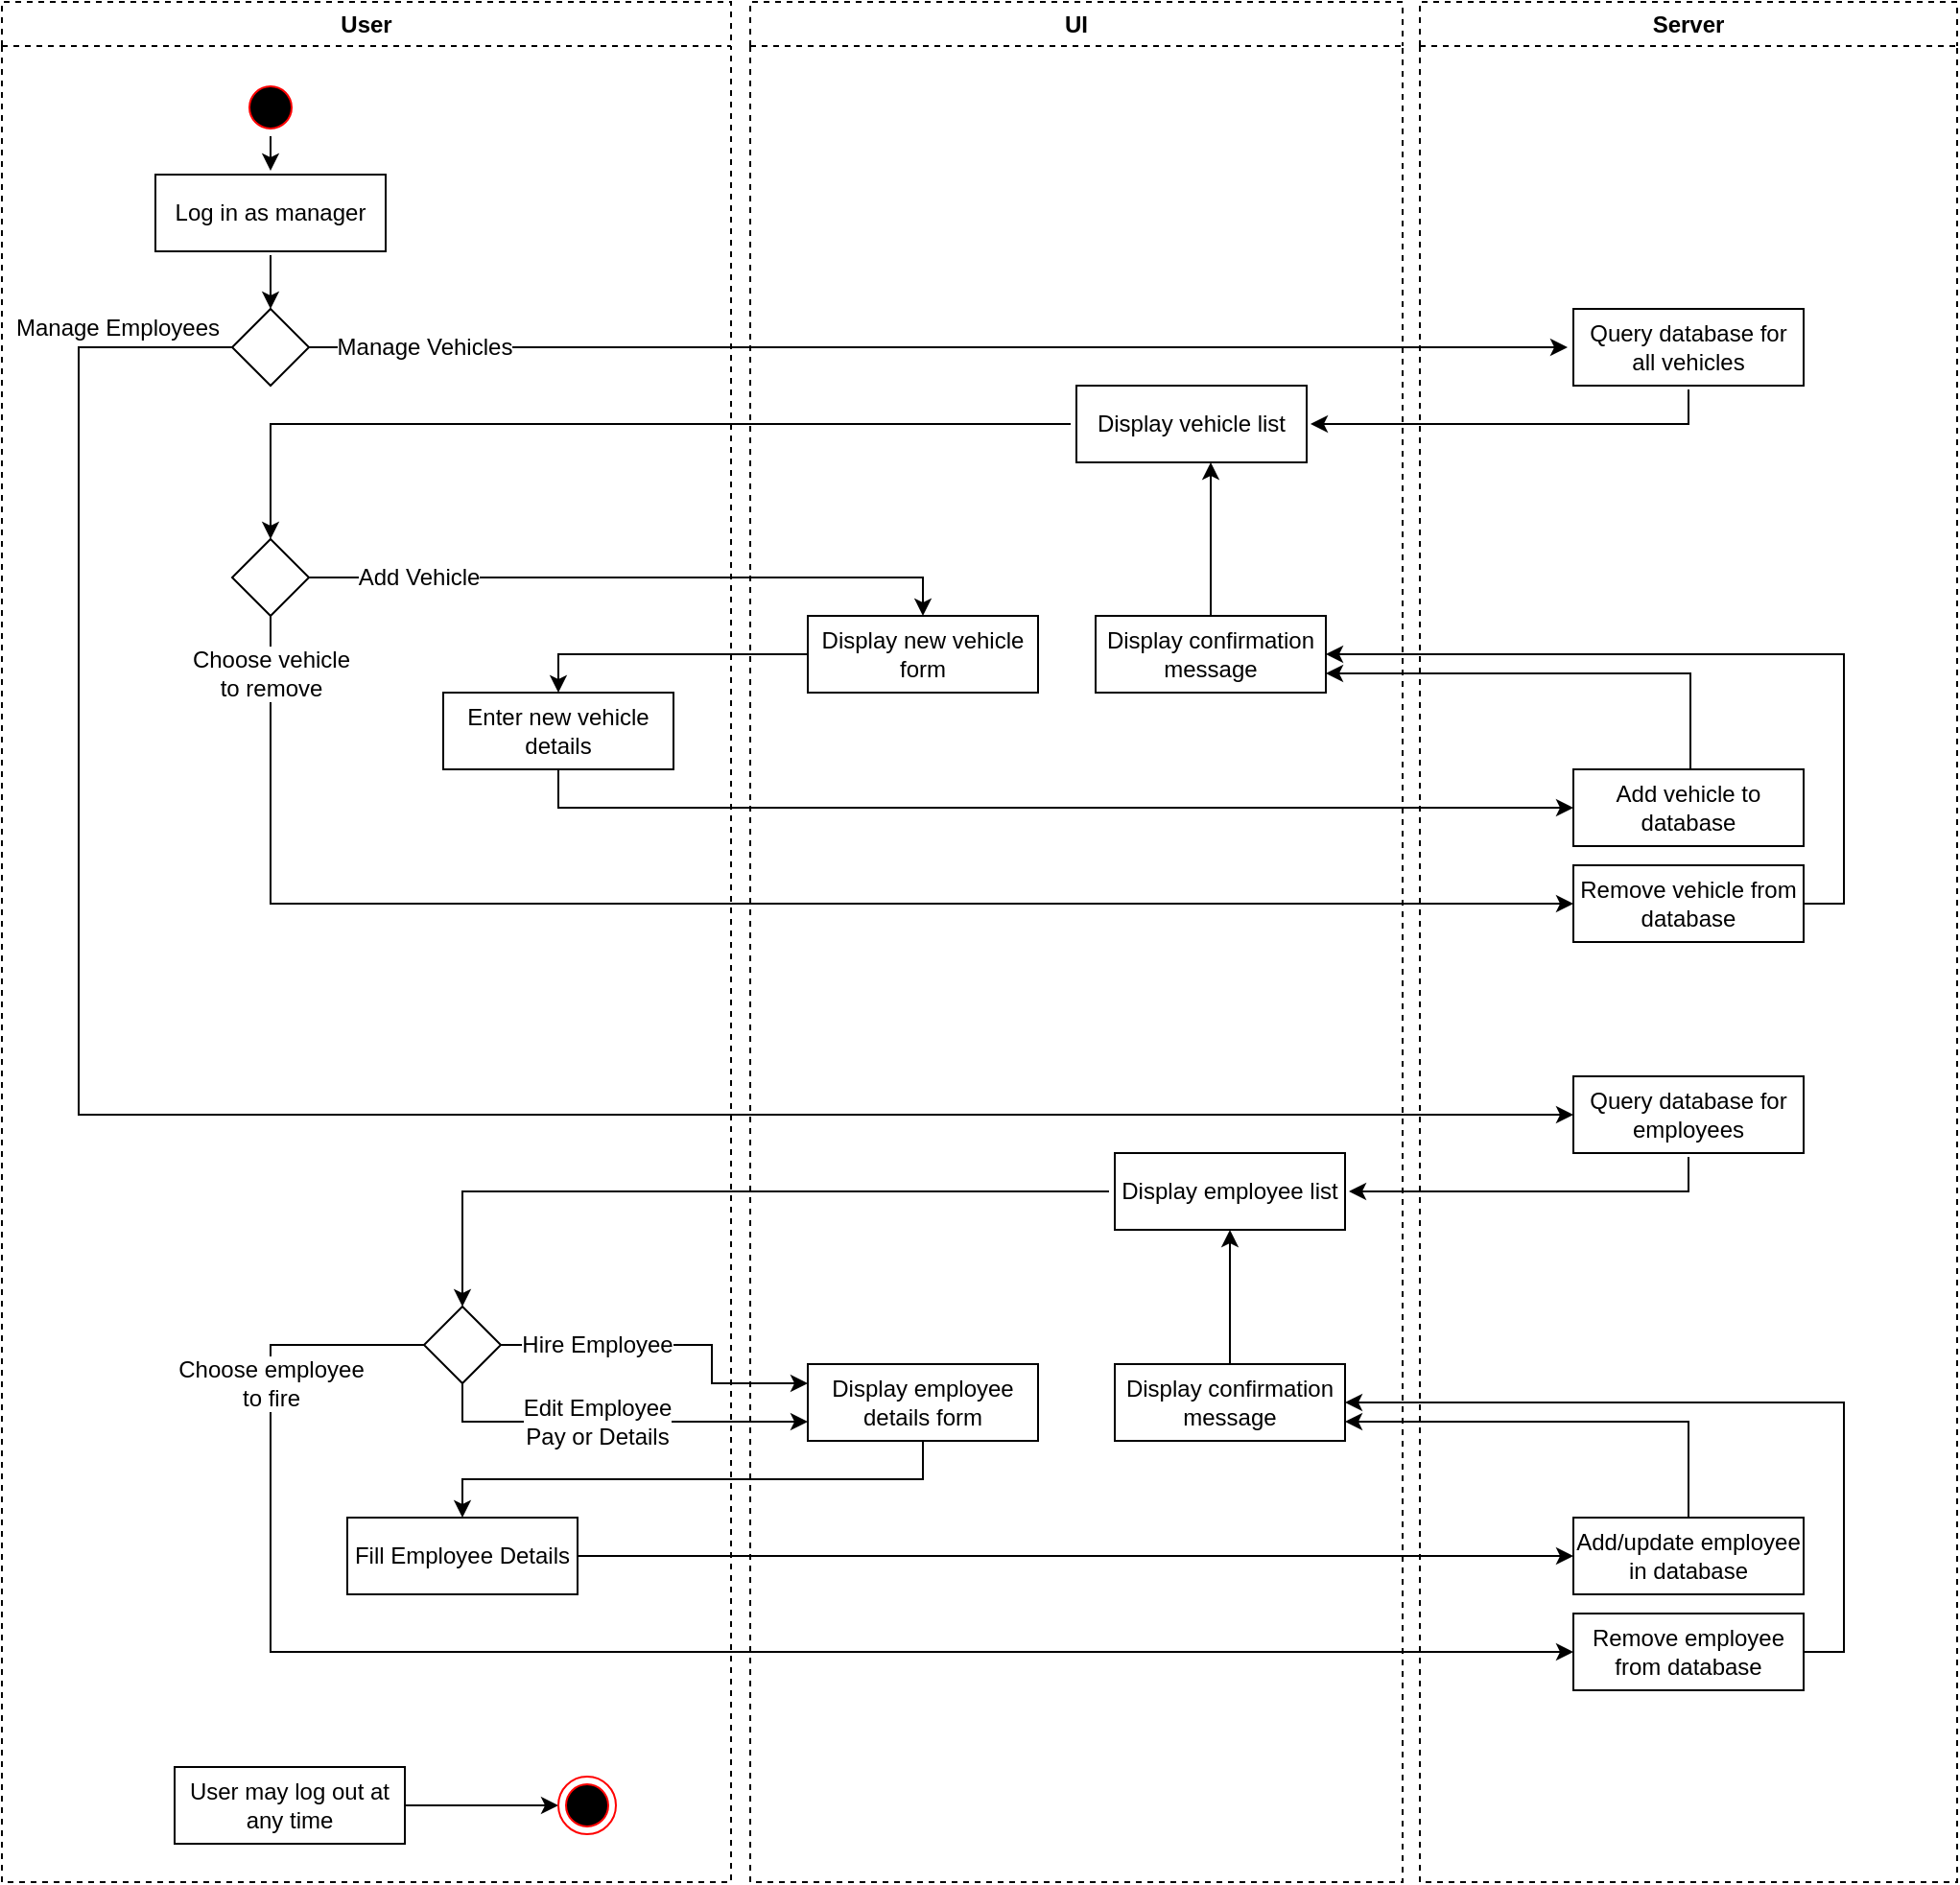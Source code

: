 <mxfile version="20.7.4" type="device"><diagram name="Page-1" id="e7e014a7-5840-1c2e-5031-d8a46d1fe8dd"><mxGraphModel dx="1395" dy="738" grid="1" gridSize="10" guides="1" tooltips="1" connect="1" arrows="1" fold="1" page="0" pageScale="1" pageWidth="1169" pageHeight="826" background="none" math="0" shadow="0"><root><mxCell id="0"/><mxCell id="1" parent="0"/><mxCell id="2" value="User" style="swimlane;whiteSpace=wrap;dashed=1;rounded=0;" parent="1" vertex="1"><mxGeometry x="60" y="120" width="380" height="980" as="geometry"/></mxCell><mxCell id="5bzQMp6kEuD0OZ4RyNbC-177" style="edgeStyle=orthogonalEdgeStyle;rounded=0;orthogonalLoop=1;jettySize=auto;html=1;exitX=0.5;exitY=1;exitDx=0;exitDy=0;entryX=0.5;entryY=0;entryDx=0;entryDy=-2;entryPerimeter=0;fontSize=12;" edge="1" parent="2" source="5bzQMp6kEuD0OZ4RyNbC-175" target="5bzQMp6kEuD0OZ4RyNbC-176"><mxGeometry relative="1" as="geometry"/></mxCell><mxCell id="5bzQMp6kEuD0OZ4RyNbC-175" value="" style="ellipse;shape=startState;fillColor=#000000;strokeColor=#ff0000;fontSize=12;" vertex="1" parent="2"><mxGeometry x="125" y="40" width="30" height="30" as="geometry"/></mxCell><mxCell id="5bzQMp6kEuD0OZ4RyNbC-185" style="edgeStyle=orthogonalEdgeStyle;rounded=0;orthogonalLoop=1;jettySize=auto;html=1;exitX=0.5;exitY=1;exitDx=0;exitDy=2;exitPerimeter=0;entryX=0.5;entryY=0;entryDx=0;entryDy=0;entryPerimeter=0;fontSize=12;" edge="1" parent="2" source="5bzQMp6kEuD0OZ4RyNbC-176" target="5bzQMp6kEuD0OZ4RyNbC-178"><mxGeometry relative="1" as="geometry"/></mxCell><mxCell id="5bzQMp6kEuD0OZ4RyNbC-176" value="Log in as manager" style="points=[[0,0.5,0,-3,0],[0.5,0,0,0,-2],[0.5,1,0,0,2],[1,0.5,0,2,0]];whiteSpace=wrap;fontSize=12;" vertex="1" parent="2"><mxGeometry x="80" y="90" width="120" height="40" as="geometry"/></mxCell><mxCell id="5bzQMp6kEuD0OZ4RyNbC-178" value="" style="rhombus;whiteSpace=wrap;html=1;points=[[0,0.5,0,0,0],[0.5,0,0,0,0],[0.5,1,0,0,0],[1,0.5,0,0,0]];fontSize=12;" vertex="1" parent="2"><mxGeometry x="120" y="160" width="40" height="40" as="geometry"/></mxCell><mxCell id="5bzQMp6kEuD0OZ4RyNbC-184" value="" style="rhombus;whiteSpace=wrap;html=1;points=[[0,0.5,0,0,0],[0.5,0,0,0,0],[0.5,1,0,0,0],[1,0.5,0,0,0]];fontSize=12;" vertex="1" parent="2"><mxGeometry x="120" y="280" width="40" height="40" as="geometry"/></mxCell><mxCell id="5bzQMp6kEuD0OZ4RyNbC-192" value="Enter new vehicle details" style="points=[[0,0.5,0,-3,0],[0.5,0,0,0,-2],[0.5,1,0,0,2],[1,0.5,0,2,0]];whiteSpace=wrap;fontSize=12;" vertex="1" parent="2"><mxGeometry x="230" y="360" width="120" height="40" as="geometry"/></mxCell><mxCell id="5bzQMp6kEuD0OZ4RyNbC-208" value="" style="rhombus;whiteSpace=wrap;html=1;points=[[0,0.5,0,0,0],[0.5,0,0,0,0],[0.5,1,0,0,0],[1,0.5,0,0,0]];fontSize=12;" vertex="1" parent="2"><mxGeometry x="220" y="680" width="40" height="40" as="geometry"/></mxCell><mxCell id="5bzQMp6kEuD0OZ4RyNbC-216" value="Fill Employee Details" style="points=[[0,0.5,0,-3,0],[0.5,0,0,0,-2],[0.5,1,0,0,2],[1,0.5,0,2,0]];whiteSpace=wrap;fontSize=12;" vertex="1" parent="2"><mxGeometry x="180" y="790" width="120" height="40" as="geometry"/></mxCell><mxCell id="5bzQMp6kEuD0OZ4RyNbC-229" style="edgeStyle=orthogonalEdgeStyle;rounded=0;orthogonalLoop=1;jettySize=auto;html=1;fontSize=12;" edge="1" parent="2" source="5bzQMp6kEuD0OZ4RyNbC-227" target="5bzQMp6kEuD0OZ4RyNbC-228"><mxGeometry relative="1" as="geometry"/></mxCell><mxCell id="5bzQMp6kEuD0OZ4RyNbC-227" value="User may log out at any time" style="points=[[0,0.5,0,-3,0],[0.5,0,0,0,-2],[0.5,1,0,0,2],[1,0.5,0,2,0]];whiteSpace=wrap;fontSize=12;" vertex="1" parent="2"><mxGeometry x="90" y="920" width="120" height="40" as="geometry"/></mxCell><mxCell id="5bzQMp6kEuD0OZ4RyNbC-228" value="" style="ellipse;html=1;shape=endState;fillColor=#000000;strokeColor=#ff0000;fontSize=10;" vertex="1" parent="2"><mxGeometry x="290" y="925" width="30" height="30" as="geometry"/></mxCell><mxCell id="5bzQMp6kEuD0OZ4RyNbC-48" value="UI" style="swimlane;whiteSpace=wrap;dashed=1;rounded=0;" vertex="1" parent="1"><mxGeometry x="450" y="120" width="340" height="980" as="geometry"/></mxCell><mxCell id="5bzQMp6kEuD0OZ4RyNbC-180" value="Display vehicle list" style="points=[[0,0.5,0,-3,0],[0.5,0,0,0,-2],[0.5,1,0,0,2],[1,0.5,0,2,0]];whiteSpace=wrap;fontSize=12;" vertex="1" parent="5bzQMp6kEuD0OZ4RyNbC-48"><mxGeometry x="170" y="200" width="120" height="40" as="geometry"/></mxCell><mxCell id="5bzQMp6kEuD0OZ4RyNbC-187" value="Display new vehicle form" style="points=[[0,0.5,0,-3,0],[0.5,0,0,0,-2],[0.5,1,0,0,2],[1,0.5,0,2,0]];whiteSpace=wrap;fontSize=12;" vertex="1" parent="5bzQMp6kEuD0OZ4RyNbC-48"><mxGeometry x="30" y="320" width="120" height="40" as="geometry"/></mxCell><mxCell id="5bzQMp6kEuD0OZ4RyNbC-199" style="edgeStyle=orthogonalEdgeStyle;rounded=0;orthogonalLoop=1;jettySize=auto;html=1;fontSize=12;" edge="1" parent="5bzQMp6kEuD0OZ4RyNbC-48" source="5bzQMp6kEuD0OZ4RyNbC-198" target="5bzQMp6kEuD0OZ4RyNbC-180"><mxGeometry relative="1" as="geometry"><Array as="points"><mxPoint x="220" y="340"/></Array></mxGeometry></mxCell><mxCell id="5bzQMp6kEuD0OZ4RyNbC-198" value="Display confirmation message" style="points=[[0,0.5,0,-3,0],[0.5,0,0,0,-2],[0.5,1,0,0,2],[1,0.5,0,2,0]];whiteSpace=wrap;fontSize=12;" vertex="1" parent="5bzQMp6kEuD0OZ4RyNbC-48"><mxGeometry x="180" y="320" width="120" height="40" as="geometry"/></mxCell><mxCell id="5bzQMp6kEuD0OZ4RyNbC-205" value="Display employee list" style="points=[[0,0.5,0,-3,0],[0.5,0,0,0,-2],[0.5,1,0,0,2],[1,0.5,0,2,0]];whiteSpace=wrap;fontSize=12;" vertex="1" parent="5bzQMp6kEuD0OZ4RyNbC-48"><mxGeometry x="190" y="600" width="120" height="40" as="geometry"/></mxCell><mxCell id="5bzQMp6kEuD0OZ4RyNbC-211" value="Display employee details form" style="points=[[0,0.5,0,-3,0],[0.5,0,0,0,-2],[0.5,1,0,0,2],[1,0.5,0,2,0]];whiteSpace=wrap;fontSize=12;" vertex="1" parent="5bzQMp6kEuD0OZ4RyNbC-48"><mxGeometry x="30" y="710" width="120" height="40" as="geometry"/></mxCell><mxCell id="5bzQMp6kEuD0OZ4RyNbC-223" style="edgeStyle=orthogonalEdgeStyle;rounded=0;orthogonalLoop=1;jettySize=auto;html=1;fontSize=12;" edge="1" parent="5bzQMp6kEuD0OZ4RyNbC-48" source="5bzQMp6kEuD0OZ4RyNbC-222" target="5bzQMp6kEuD0OZ4RyNbC-205"><mxGeometry relative="1" as="geometry"/></mxCell><mxCell id="5bzQMp6kEuD0OZ4RyNbC-222" value="Display confirmation message" style="points=[[0,0.5,0,-3,0],[0.5,0,0,0,-2],[0.5,1,0,0,2],[1,0.5,0,2,0]];whiteSpace=wrap;fontSize=12;" vertex="1" parent="5bzQMp6kEuD0OZ4RyNbC-48"><mxGeometry x="190" y="710" width="120" height="40" as="geometry"/></mxCell><mxCell id="5bzQMp6kEuD0OZ4RyNbC-64" value="Server" style="swimlane;whiteSpace=wrap;dashed=1;rounded=0;" vertex="1" parent="1"><mxGeometry x="799" y="120" width="280" height="980" as="geometry"><mxRectangle x="970" y="120" width="80" height="30" as="alternateBounds"/></mxGeometry></mxCell><mxCell id="5bzQMp6kEuD0OZ4RyNbC-179" value="Query database for all vehicles" style="points=[[0,0.5,0,-3,0],[0.5,0,0,0,-2],[0.5,1,0,0,2],[1,0.5,0,2,0]];whiteSpace=wrap;fontSize=12;" vertex="1" parent="5bzQMp6kEuD0OZ4RyNbC-64"><mxGeometry x="80" y="160" width="120" height="40" as="geometry"/></mxCell><mxCell id="5bzQMp6kEuD0OZ4RyNbC-189" value="Add vehicle to database" style="points=[[0,0.5,0,-3,0],[0.5,0,0,0,-2],[0.5,1,0,0,2],[1,0.5,0,2,0]];whiteSpace=wrap;fontSize=12;" vertex="1" parent="5bzQMp6kEuD0OZ4RyNbC-64"><mxGeometry x="80" y="400" width="120" height="40" as="geometry"/></mxCell><mxCell id="5bzQMp6kEuD0OZ4RyNbC-196" value="Remove vehicle from database" style="points=[[0,0.5,0,-3,0],[0.5,0,0,0,-2],[0.5,1,0,0,2],[1,0.5,0,2,0]];whiteSpace=wrap;fontSize=12;" vertex="1" parent="5bzQMp6kEuD0OZ4RyNbC-64"><mxGeometry x="80" y="450" width="120" height="40" as="geometry"/></mxCell><mxCell id="5bzQMp6kEuD0OZ4RyNbC-204" value="Query database for employees" style="points=[[0,0.5,0,-3,0],[0.5,0,0,0,-2],[0.5,1,0,0,2],[1,0.5,0,2,0]];whiteSpace=wrap;fontSize=12;" vertex="1" parent="5bzQMp6kEuD0OZ4RyNbC-64"><mxGeometry x="80" y="560" width="120" height="40" as="geometry"/></mxCell><mxCell id="5bzQMp6kEuD0OZ4RyNbC-210" value="Add/update employee in database" style="points=[[0,0.5,0,-3,0],[0.5,0,0,0,-2],[0.5,1,0,0,2],[1,0.5,0,2,0]];whiteSpace=wrap;fontSize=12;" vertex="1" parent="5bzQMp6kEuD0OZ4RyNbC-64"><mxGeometry x="80" y="790" width="120" height="40" as="geometry"/></mxCell><mxCell id="5bzQMp6kEuD0OZ4RyNbC-219" value="Remove employee from database" style="points=[[0,0.5,0,-3,0],[0.5,0,0,0,-2],[0.5,1,0,0,2],[1,0.5,0,2,0]];whiteSpace=wrap;fontSize=12;" vertex="1" parent="5bzQMp6kEuD0OZ4RyNbC-64"><mxGeometry x="80" y="840" width="120" height="40" as="geometry"/></mxCell><mxCell id="5bzQMp6kEuD0OZ4RyNbC-181" value="Manage Vehicles" style="edgeStyle=orthogonalEdgeStyle;rounded=0;orthogonalLoop=1;jettySize=auto;html=1;exitX=1;exitY=0.5;exitDx=0;exitDy=0;exitPerimeter=0;entryX=0;entryY=0.5;entryDx=-3;entryDy=0;entryPerimeter=0;fontSize=12;" edge="1" parent="1" source="5bzQMp6kEuD0OZ4RyNbC-178" target="5bzQMp6kEuD0OZ4RyNbC-179"><mxGeometry x="-0.817" relative="1" as="geometry"><mxPoint as="offset"/></mxGeometry></mxCell><mxCell id="5bzQMp6kEuD0OZ4RyNbC-182" style="edgeStyle=orthogonalEdgeStyle;rounded=0;orthogonalLoop=1;jettySize=auto;html=1;exitX=0.5;exitY=1;exitDx=0;exitDy=2;exitPerimeter=0;entryX=1;entryY=0.5;entryDx=2;entryDy=0;entryPerimeter=0;fontSize=12;" edge="1" parent="1" source="5bzQMp6kEuD0OZ4RyNbC-179" target="5bzQMp6kEuD0OZ4RyNbC-180"><mxGeometry relative="1" as="geometry"><Array as="points"><mxPoint x="939" y="340"/></Array></mxGeometry></mxCell><mxCell id="5bzQMp6kEuD0OZ4RyNbC-186" style="edgeStyle=orthogonalEdgeStyle;rounded=0;orthogonalLoop=1;jettySize=auto;html=1;exitX=0;exitY=0.5;exitDx=-3;exitDy=0;exitPerimeter=0;entryX=0.5;entryY=0;entryDx=0;entryDy=0;entryPerimeter=0;fontSize=12;" edge="1" parent="1" source="5bzQMp6kEuD0OZ4RyNbC-180" target="5bzQMp6kEuD0OZ4RyNbC-184"><mxGeometry relative="1" as="geometry"/></mxCell><mxCell id="5bzQMp6kEuD0OZ4RyNbC-188" value="Add Vehicle" style="edgeStyle=orthogonalEdgeStyle;rounded=0;orthogonalLoop=1;jettySize=auto;html=1;fontSize=12;" edge="1" parent="1" source="5bzQMp6kEuD0OZ4RyNbC-184" target="5bzQMp6kEuD0OZ4RyNbC-187"><mxGeometry x="-0.667" relative="1" as="geometry"><Array as="points"><mxPoint x="290" y="420"/><mxPoint x="290" y="420"/></Array><mxPoint as="offset"/></mxGeometry></mxCell><mxCell id="5bzQMp6kEuD0OZ4RyNbC-194" style="edgeStyle=orthogonalEdgeStyle;rounded=0;orthogonalLoop=1;jettySize=auto;html=1;fontSize=12;" edge="1" parent="1" source="5bzQMp6kEuD0OZ4RyNbC-187" target="5bzQMp6kEuD0OZ4RyNbC-192"><mxGeometry relative="1" as="geometry"><Array as="points"><mxPoint x="500" y="460"/><mxPoint x="500" y="460"/></Array></mxGeometry></mxCell><mxCell id="5bzQMp6kEuD0OZ4RyNbC-195" style="edgeStyle=orthogonalEdgeStyle;rounded=0;orthogonalLoop=1;jettySize=auto;html=1;fontSize=12;" edge="1" parent="1" source="5bzQMp6kEuD0OZ4RyNbC-192" target="5bzQMp6kEuD0OZ4RyNbC-189"><mxGeometry relative="1" as="geometry"><Array as="points"><mxPoint x="350" y="540"/></Array></mxGeometry></mxCell><mxCell id="5bzQMp6kEuD0OZ4RyNbC-200" style="edgeStyle=orthogonalEdgeStyle;rounded=0;orthogonalLoop=1;jettySize=auto;html=1;fontSize=12;" edge="1" parent="1" source="5bzQMp6kEuD0OZ4RyNbC-196" target="5bzQMp6kEuD0OZ4RyNbC-198"><mxGeometry relative="1" as="geometry"><Array as="points"><mxPoint x="1020" y="590"/><mxPoint x="1020" y="460"/></Array></mxGeometry></mxCell><mxCell id="5bzQMp6kEuD0OZ4RyNbC-201" style="edgeStyle=orthogonalEdgeStyle;rounded=0;orthogonalLoop=1;jettySize=auto;html=1;fontSize=12;" edge="1" parent="1" source="5bzQMp6kEuD0OZ4RyNbC-189" target="5bzQMp6kEuD0OZ4RyNbC-198"><mxGeometry relative="1" as="geometry"><Array as="points"><mxPoint x="940" y="470"/></Array></mxGeometry></mxCell><mxCell id="5bzQMp6kEuD0OZ4RyNbC-203" value="Choose vehicle&lt;br&gt;to remove" style="edgeStyle=orthogonalEdgeStyle;rounded=0;orthogonalLoop=1;jettySize=auto;html=1;exitX=0.5;exitY=1;exitDx=0;exitDy=0;exitPerimeter=0;fontSize=12;" edge="1" parent="1" source="5bzQMp6kEuD0OZ4RyNbC-184" target="5bzQMp6kEuD0OZ4RyNbC-196"><mxGeometry x="-0.928" relative="1" as="geometry"><Array as="points"><mxPoint x="200" y="590"/></Array><mxPoint as="offset"/></mxGeometry></mxCell><mxCell id="5bzQMp6kEuD0OZ4RyNbC-206" value="Manage Employees" style="edgeStyle=orthogonalEdgeStyle;rounded=0;orthogonalLoop=1;jettySize=auto;html=1;exitX=0;exitY=0.5;exitDx=0;exitDy=0;exitPerimeter=0;fontSize=12;" edge="1" parent="1" source="5bzQMp6kEuD0OZ4RyNbC-178" target="5bzQMp6kEuD0OZ4RyNbC-204"><mxGeometry x="-0.905" y="-10" relative="1" as="geometry"><Array as="points"><mxPoint x="100" y="300"/><mxPoint x="100" y="700"/></Array><mxPoint as="offset"/></mxGeometry></mxCell><mxCell id="5bzQMp6kEuD0OZ4RyNbC-207" style="edgeStyle=orthogonalEdgeStyle;rounded=0;orthogonalLoop=1;jettySize=auto;html=1;exitX=0.5;exitY=1;exitDx=0;exitDy=2;exitPerimeter=0;entryX=1;entryY=0.5;entryDx=2;entryDy=0;entryPerimeter=0;fontSize=12;" edge="1" parent="1" source="5bzQMp6kEuD0OZ4RyNbC-204" target="5bzQMp6kEuD0OZ4RyNbC-205"><mxGeometry relative="1" as="geometry"><Array as="points"><mxPoint x="939" y="740"/></Array></mxGeometry></mxCell><mxCell id="5bzQMp6kEuD0OZ4RyNbC-209" style="edgeStyle=orthogonalEdgeStyle;rounded=0;orthogonalLoop=1;jettySize=auto;html=1;exitX=0;exitY=0.5;exitDx=-3;exitDy=0;exitPerimeter=0;entryX=0.5;entryY=0;entryDx=0;entryDy=0;entryPerimeter=0;fontSize=12;" edge="1" parent="1" source="5bzQMp6kEuD0OZ4RyNbC-205" target="5bzQMp6kEuD0OZ4RyNbC-208"><mxGeometry relative="1" as="geometry"/></mxCell><mxCell id="5bzQMp6kEuD0OZ4RyNbC-213" value="Hire Employee" style="edgeStyle=orthogonalEdgeStyle;rounded=0;orthogonalLoop=1;jettySize=auto;html=1;exitX=1;exitY=0.5;exitDx=0;exitDy=0;exitPerimeter=0;fontSize=12;" edge="1" parent="1" source="5bzQMp6kEuD0OZ4RyNbC-208" target="5bzQMp6kEuD0OZ4RyNbC-211"><mxGeometry x="-0.444" relative="1" as="geometry"><Array as="points"><mxPoint x="430" y="820"/><mxPoint x="430" y="840"/></Array><mxPoint as="offset"/></mxGeometry></mxCell><mxCell id="5bzQMp6kEuD0OZ4RyNbC-214" value="Edit Employee&lt;br style=&quot;font-size: 12px;&quot;&gt;Pay or Details" style="edgeStyle=orthogonalEdgeStyle;rounded=0;orthogonalLoop=1;jettySize=auto;html=1;exitX=0.5;exitY=1;exitDx=0;exitDy=0;exitPerimeter=0;fontSize=12;" edge="1" parent="1" source="5bzQMp6kEuD0OZ4RyNbC-208" target="5bzQMp6kEuD0OZ4RyNbC-211"><mxGeometry x="-0.1" relative="1" as="geometry"><Array as="points"><mxPoint x="300" y="860"/></Array><mxPoint as="offset"/></mxGeometry></mxCell><mxCell id="5bzQMp6kEuD0OZ4RyNbC-217" style="edgeStyle=orthogonalEdgeStyle;rounded=0;orthogonalLoop=1;jettySize=auto;html=1;fontSize=10;" edge="1" parent="1" source="5bzQMp6kEuD0OZ4RyNbC-216" target="5bzQMp6kEuD0OZ4RyNbC-210"><mxGeometry relative="1" as="geometry"><Array as="points"><mxPoint x="640" y="930"/><mxPoint x="640" y="930"/></Array></mxGeometry></mxCell><mxCell id="5bzQMp6kEuD0OZ4RyNbC-218" style="edgeStyle=orthogonalEdgeStyle;rounded=0;orthogonalLoop=1;jettySize=auto;html=1;fontSize=10;" edge="1" parent="1" source="5bzQMp6kEuD0OZ4RyNbC-211" target="5bzQMp6kEuD0OZ4RyNbC-216"><mxGeometry relative="1" as="geometry"><Array as="points"><mxPoint x="540" y="890"/><mxPoint x="300" y="890"/></Array></mxGeometry></mxCell><mxCell id="5bzQMp6kEuD0OZ4RyNbC-224" style="edgeStyle=orthogonalEdgeStyle;rounded=0;orthogonalLoop=1;jettySize=auto;html=1;fontSize=12;" edge="1" parent="1" source="5bzQMp6kEuD0OZ4RyNbC-210" target="5bzQMp6kEuD0OZ4RyNbC-222"><mxGeometry relative="1" as="geometry"><Array as="points"><mxPoint x="939" y="860"/></Array></mxGeometry></mxCell><mxCell id="5bzQMp6kEuD0OZ4RyNbC-225" style="edgeStyle=orthogonalEdgeStyle;rounded=0;orthogonalLoop=1;jettySize=auto;html=1;fontSize=12;" edge="1" parent="1" source="5bzQMp6kEuD0OZ4RyNbC-219" target="5bzQMp6kEuD0OZ4RyNbC-222"><mxGeometry relative="1" as="geometry"><Array as="points"><mxPoint x="1020" y="980"/><mxPoint x="1020" y="850"/></Array></mxGeometry></mxCell><mxCell id="5bzQMp6kEuD0OZ4RyNbC-226" value="Choose employee&lt;br&gt;to fire" style="edgeStyle=orthogonalEdgeStyle;rounded=0;orthogonalLoop=1;jettySize=auto;html=1;exitX=0;exitY=0.5;exitDx=0;exitDy=0;exitPerimeter=0;fontSize=12;" edge="1" parent="1" source="5bzQMp6kEuD0OZ4RyNbC-208" target="5bzQMp6kEuD0OZ4RyNbC-219"><mxGeometry x="-0.782" relative="1" as="geometry"><Array as="points"><mxPoint x="200" y="820"/><mxPoint x="200" y="980"/></Array><mxPoint as="offset"/></mxGeometry></mxCell></root></mxGraphModel></diagram></mxfile>